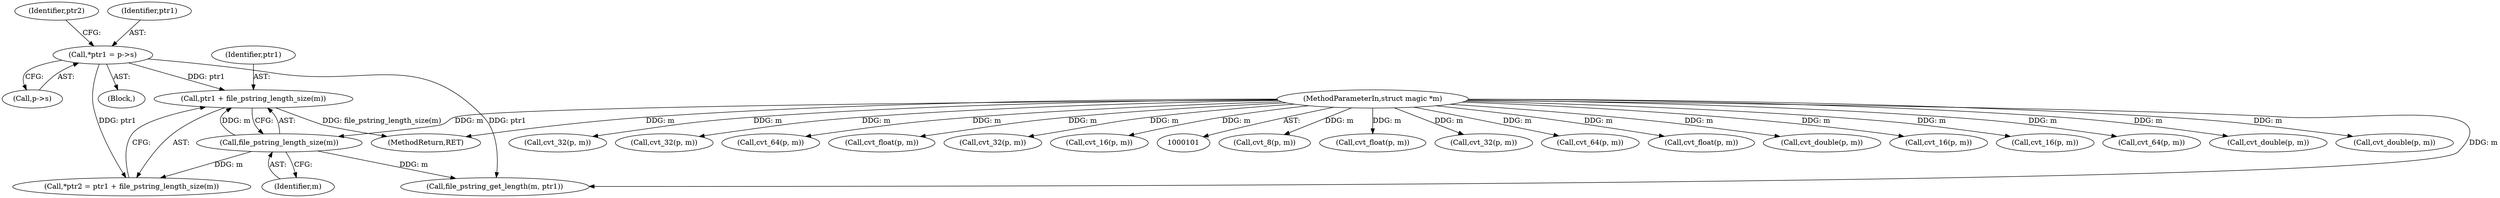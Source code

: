 digraph "0_file_27a14bc7ba285a0a5ebfdb55e54001aa11932b08@pointer" {
"1000181" [label="(Call,ptr1 + file_pstring_length_size(m))"];
"1000173" [label="(Call,*ptr1 = p->s)"];
"1000183" [label="(Call,file_pstring_length_size(m))"];
"1000103" [label="(MethodParameterIn,struct magic *m)"];
"1000124" [label="(Call,cvt_8(p, m))"];
"1000700" [label="(Call,cvt_float(p, m))"];
"1000171" [label="(Block,)"];
"1000289" [label="(Call,cvt_32(p, m))"];
"1000147" [label="(Call,cvt_64(p, m))"];
"1000184" [label="(Identifier,m)"];
"1000606" [label="(Call,cvt_float(p, m))"];
"1000706" [label="(Call,cvt_double(p, m))"];
"1000180" [label="(Identifier,ptr2)"];
"1000175" [label="(Call,p->s)"];
"1000410" [label="(Call,cvt_16(p, m))"];
"1000902" [label="(MethodReturn,RET)"];
"1000182" [label="(Identifier,ptr1)"];
"1000242" [label="(Call,cvt_16(p, m))"];
"1000553" [label="(Call,cvt_64(p, m))"];
"1000880" [label="(Call,cvt_double(p, m))"];
"1000793" [label="(Call,cvt_double(p, m))"];
"1000188" [label="(Call,file_pstring_get_length(m, ptr1))"];
"1000457" [label="(Call,cvt_32(p, m))"];
"1000173" [label="(Call,*ptr1 = p->s)"];
"1000183" [label="(Call,file_pstring_length_size(m))"];
"1000138" [label="(Call,cvt_32(p, m))"];
"1000179" [label="(Call,*ptr2 = ptr1 + file_pstring_length_size(m))"];
"1000385" [label="(Call,cvt_64(p, m))"];
"1000103" [label="(MethodParameterIn,struct magic *m)"];
"1000653" [label="(Call,cvt_float(p, m))"];
"1000181" [label="(Call,ptr1 + file_pstring_length_size(m))"];
"1000600" [label="(Call,cvt_32(p, m))"];
"1000174" [label="(Identifier,ptr1)"];
"1000130" [label="(Call,cvt_16(p, m))"];
"1000181" -> "1000179"  [label="AST: "];
"1000181" -> "1000183"  [label="CFG: "];
"1000182" -> "1000181"  [label="AST: "];
"1000183" -> "1000181"  [label="AST: "];
"1000179" -> "1000181"  [label="CFG: "];
"1000181" -> "1000902"  [label="DDG: file_pstring_length_size(m)"];
"1000173" -> "1000181"  [label="DDG: ptr1"];
"1000183" -> "1000181"  [label="DDG: m"];
"1000173" -> "1000171"  [label="AST: "];
"1000173" -> "1000175"  [label="CFG: "];
"1000174" -> "1000173"  [label="AST: "];
"1000175" -> "1000173"  [label="AST: "];
"1000180" -> "1000173"  [label="CFG: "];
"1000173" -> "1000179"  [label="DDG: ptr1"];
"1000173" -> "1000188"  [label="DDG: ptr1"];
"1000183" -> "1000184"  [label="CFG: "];
"1000184" -> "1000183"  [label="AST: "];
"1000183" -> "1000179"  [label="DDG: m"];
"1000103" -> "1000183"  [label="DDG: m"];
"1000183" -> "1000188"  [label="DDG: m"];
"1000103" -> "1000101"  [label="AST: "];
"1000103" -> "1000902"  [label="DDG: m"];
"1000103" -> "1000124"  [label="DDG: m"];
"1000103" -> "1000130"  [label="DDG: m"];
"1000103" -> "1000138"  [label="DDG: m"];
"1000103" -> "1000147"  [label="DDG: m"];
"1000103" -> "1000188"  [label="DDG: m"];
"1000103" -> "1000242"  [label="DDG: m"];
"1000103" -> "1000289"  [label="DDG: m"];
"1000103" -> "1000385"  [label="DDG: m"];
"1000103" -> "1000410"  [label="DDG: m"];
"1000103" -> "1000457"  [label="DDG: m"];
"1000103" -> "1000553"  [label="DDG: m"];
"1000103" -> "1000600"  [label="DDG: m"];
"1000103" -> "1000606"  [label="DDG: m"];
"1000103" -> "1000653"  [label="DDG: m"];
"1000103" -> "1000700"  [label="DDG: m"];
"1000103" -> "1000706"  [label="DDG: m"];
"1000103" -> "1000793"  [label="DDG: m"];
"1000103" -> "1000880"  [label="DDG: m"];
}
